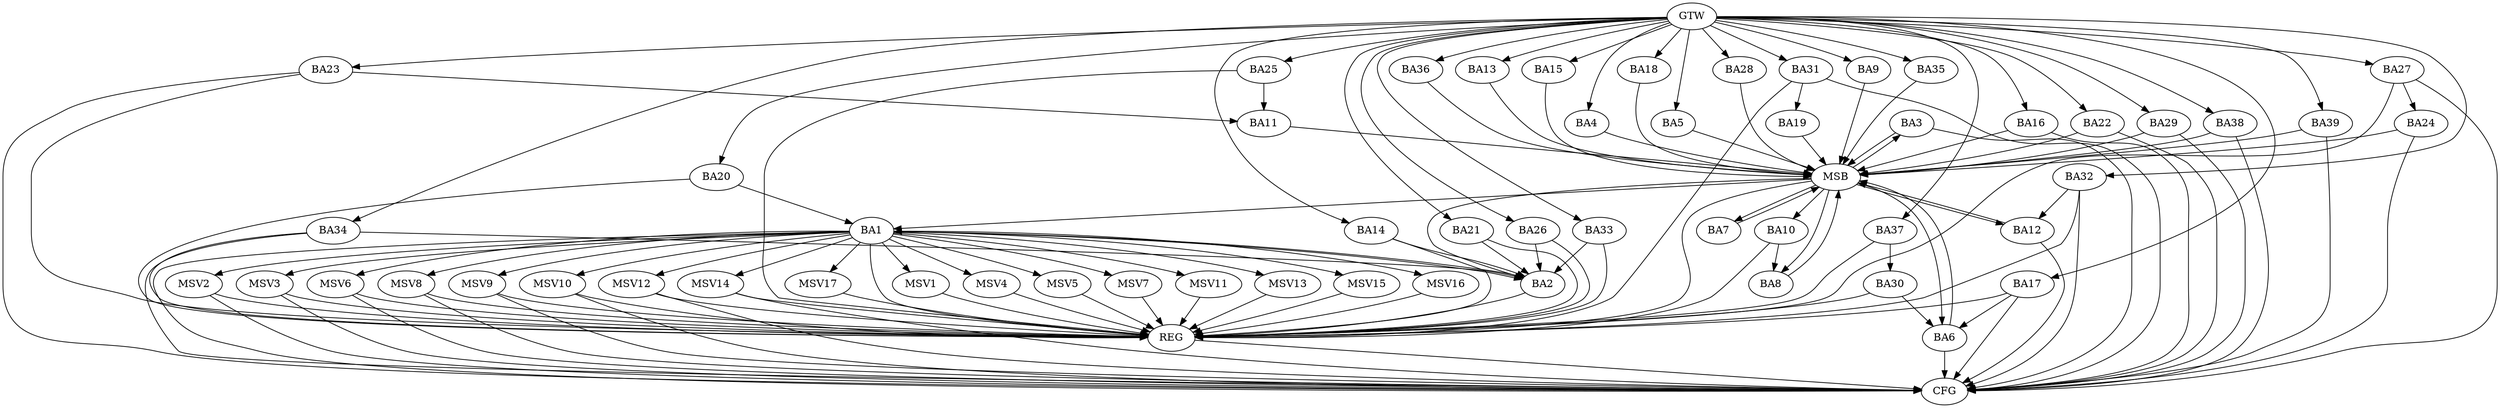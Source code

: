 strict digraph G {
  BA1 [ label="BA1" ];
  BA2 [ label="BA2" ];
  BA3 [ label="BA3" ];
  BA4 [ label="BA4" ];
  BA5 [ label="BA5" ];
  BA6 [ label="BA6" ];
  BA7 [ label="BA7" ];
  BA8 [ label="BA8" ];
  BA9 [ label="BA9" ];
  BA10 [ label="BA10" ];
  BA11 [ label="BA11" ];
  BA12 [ label="BA12" ];
  BA13 [ label="BA13" ];
  BA14 [ label="BA14" ];
  BA15 [ label="BA15" ];
  BA16 [ label="BA16" ];
  BA17 [ label="BA17" ];
  BA18 [ label="BA18" ];
  BA19 [ label="BA19" ];
  BA20 [ label="BA20" ];
  BA21 [ label="BA21" ];
  BA22 [ label="BA22" ];
  BA23 [ label="BA23" ];
  BA24 [ label="BA24" ];
  BA25 [ label="BA25" ];
  BA26 [ label="BA26" ];
  BA27 [ label="BA27" ];
  BA28 [ label="BA28" ];
  BA29 [ label="BA29" ];
  BA30 [ label="BA30" ];
  BA31 [ label="BA31" ];
  BA32 [ label="BA32" ];
  BA33 [ label="BA33" ];
  BA34 [ label="BA34" ];
  BA35 [ label="BA35" ];
  BA36 [ label="BA36" ];
  BA37 [ label="BA37" ];
  BA38 [ label="BA38" ];
  BA39 [ label="BA39" ];
  GTW [ label="GTW" ];
  REG [ label="REG" ];
  MSB [ label="MSB" ];
  CFG [ label="CFG" ];
  MSV1 [ label="MSV1" ];
  MSV2 [ label="MSV2" ];
  MSV3 [ label="MSV3" ];
  MSV4 [ label="MSV4" ];
  MSV5 [ label="MSV5" ];
  MSV6 [ label="MSV6" ];
  MSV7 [ label="MSV7" ];
  MSV8 [ label="MSV8" ];
  MSV9 [ label="MSV9" ];
  MSV10 [ label="MSV10" ];
  MSV11 [ label="MSV11" ];
  MSV12 [ label="MSV12" ];
  MSV13 [ label="MSV13" ];
  MSV14 [ label="MSV14" ];
  MSV15 [ label="MSV15" ];
  MSV16 [ label="MSV16" ];
  MSV17 [ label="MSV17" ];
  BA1 -> BA2;
  BA2 -> BA1;
  BA10 -> BA8;
  BA14 -> BA2;
  BA17 -> BA6;
  BA20 -> BA1;
  BA21 -> BA2;
  BA23 -> BA11;
  BA25 -> BA11;
  BA26 -> BA2;
  BA27 -> BA24;
  BA30 -> BA6;
  BA31 -> BA19;
  BA32 -> BA12;
  BA33 -> BA2;
  BA34 -> BA2;
  BA37 -> BA30;
  GTW -> BA4;
  GTW -> BA5;
  GTW -> BA9;
  GTW -> BA13;
  GTW -> BA14;
  GTW -> BA15;
  GTW -> BA16;
  GTW -> BA17;
  GTW -> BA18;
  GTW -> BA20;
  GTW -> BA21;
  GTW -> BA22;
  GTW -> BA23;
  GTW -> BA25;
  GTW -> BA26;
  GTW -> BA27;
  GTW -> BA28;
  GTW -> BA29;
  GTW -> BA31;
  GTW -> BA32;
  GTW -> BA33;
  GTW -> BA34;
  GTW -> BA35;
  GTW -> BA36;
  GTW -> BA37;
  GTW -> BA38;
  GTW -> BA39;
  BA1 -> REG;
  BA2 -> REG;
  BA10 -> REG;
  BA14 -> REG;
  BA17 -> REG;
  BA20 -> REG;
  BA21 -> REG;
  BA23 -> REG;
  BA25 -> REG;
  BA26 -> REG;
  BA27 -> REG;
  BA30 -> REG;
  BA31 -> REG;
  BA32 -> REG;
  BA33 -> REG;
  BA34 -> REG;
  BA37 -> REG;
  BA3 -> MSB;
  MSB -> BA1;
  MSB -> REG;
  BA4 -> MSB;
  MSB -> BA2;
  BA5 -> MSB;
  BA6 -> MSB;
  BA7 -> MSB;
  MSB -> BA3;
  BA8 -> MSB;
  MSB -> BA6;
  BA9 -> MSB;
  BA11 -> MSB;
  BA12 -> MSB;
  BA13 -> MSB;
  BA15 -> MSB;
  MSB -> BA7;
  BA16 -> MSB;
  BA18 -> MSB;
  MSB -> BA10;
  BA19 -> MSB;
  BA22 -> MSB;
  BA24 -> MSB;
  BA28 -> MSB;
  BA29 -> MSB;
  BA35 -> MSB;
  MSB -> BA8;
  BA36 -> MSB;
  MSB -> BA12;
  BA38 -> MSB;
  BA39 -> MSB;
  BA29 -> CFG;
  BA34 -> CFG;
  BA22 -> CFG;
  BA12 -> CFG;
  BA17 -> CFG;
  BA39 -> CFG;
  BA31 -> CFG;
  BA38 -> CFG;
  BA32 -> CFG;
  BA1 -> CFG;
  BA3 -> CFG;
  BA27 -> CFG;
  BA16 -> CFG;
  BA24 -> CFG;
  BA6 -> CFG;
  BA23 -> CFG;
  REG -> CFG;
  BA1 -> MSV1;
  MSV1 -> REG;
  BA1 -> MSV2;
  BA1 -> MSV3;
  BA1 -> MSV4;
  BA1 -> MSV5;
  MSV2 -> REG;
  MSV2 -> CFG;
  MSV3 -> REG;
  MSV3 -> CFG;
  MSV4 -> REG;
  MSV5 -> REG;
  BA1 -> MSV6;
  MSV6 -> REG;
  MSV6 -> CFG;
  BA1 -> MSV7;
  BA1 -> MSV8;
  BA1 -> MSV9;
  MSV7 -> REG;
  MSV8 -> REG;
  MSV8 -> CFG;
  MSV9 -> REG;
  MSV9 -> CFG;
  BA1 -> MSV10;
  BA1 -> MSV11;
  MSV10 -> REG;
  MSV10 -> CFG;
  MSV11 -> REG;
  BA1 -> MSV12;
  MSV12 -> REG;
  MSV12 -> CFG;
  BA1 -> MSV13;
  BA1 -> MSV14;
  MSV13 -> REG;
  MSV14 -> REG;
  MSV14 -> CFG;
  BA1 -> MSV15;
  BA1 -> MSV16;
  BA1 -> MSV17;
  MSV15 -> REG;
  MSV16 -> REG;
  MSV17 -> REG;
}
